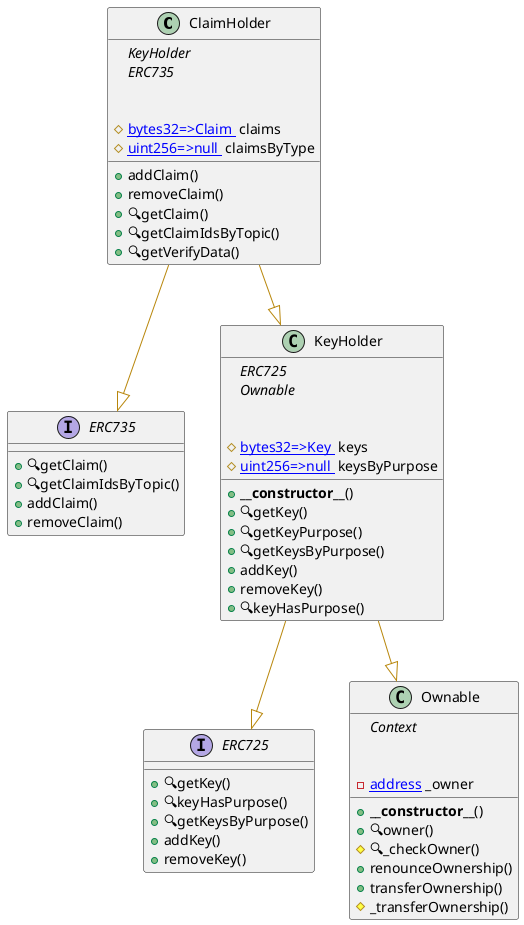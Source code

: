 @startuml
' -- generated by: https://marketplace.visualstudio.com/items?itemName=tintinweb.solidity-visual-auditor
'
' -- for auto-render install: https://marketplace.visualstudio.com/items?itemName=jebbs.plantuml
' -- options --



' -- classes --


class ClaimHolder {
    ' -- inheritance --
	{abstract}KeyHolder
	{abstract}ERC735

    ' -- usingFor --

    ' -- vars --
	#[[mapping bytes32=>Claim ]] claims
	#[[mapping uint256=>null ]] claimsByType

    ' -- methods --
	+addClaim()
	+removeClaim()
	+🔍getClaim()
	+🔍getClaimIdsByTopic()
	+🔍getVerifyData()

}

interface ERC735 {
    ' -- inheritance --

    ' -- usingFor --

    ' -- vars --

    ' -- methods --
	+🔍getClaim()
	+🔍getClaimIdsByTopic()
	+addClaim()
	+removeClaim()

}

class KeyHolder {
    ' -- inheritance --
	{abstract}ERC725
	{abstract}Ownable

    ' -- usingFor --

    ' -- vars --
	#[[mapping bytes32=>Key ]] keys
	#[[mapping uint256=>null ]] keysByPurpose

    ' -- methods --
	+**__constructor__**()
	+🔍getKey()
	+🔍getKeyPurpose()
	+🔍getKeysByPurpose()
	+addKey()
	+removeKey()
	+🔍keyHasPurpose()

}

interface ERC725 {
    ' -- inheritance --

    ' -- usingFor --

    ' -- vars --

    ' -- methods --
	+🔍getKey()
	+🔍keyHasPurpose()
	+🔍getKeysByPurpose()
	+addKey()
	+removeKey()

}

class Ownable {
    ' -- inheritance --
	{abstract}Context

    ' -- usingFor --

    ' -- vars --
	-[[address]] _owner

    ' -- methods --
	+**__constructor__**()
	+🔍owner()
	#🔍_checkOwner()
	+renounceOwnership()
	+transferOwnership()
	#_transferOwnership()

}

' -- inheritance / usingFor --
ClaimHolder --[#DarkGoldenRod]|> KeyHolder
ClaimHolder --[#DarkGoldenRod]|> ERC735
KeyHolder --[#DarkGoldenRod]|> ERC725
KeyHolder --[#DarkGoldenRod]|> Ownable

@enduml